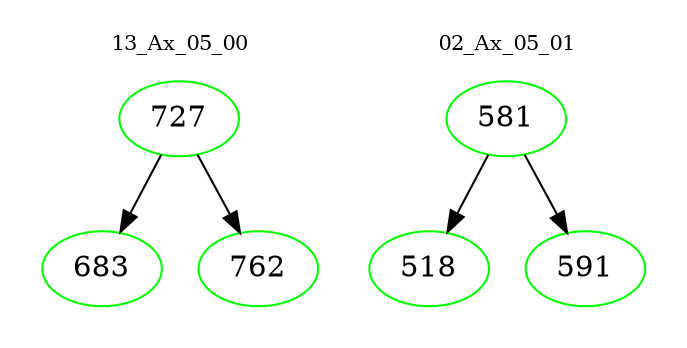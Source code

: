 digraph{
subgraph cluster_0 {
color = white
label = "13_Ax_05_00";
fontsize=10;
T0_727 [label="727", color="green"]
T0_727 -> T0_683 [color="black"]
T0_683 [label="683", color="green"]
T0_727 -> T0_762 [color="black"]
T0_762 [label="762", color="green"]
}
subgraph cluster_1 {
color = white
label = "02_Ax_05_01";
fontsize=10;
T1_581 [label="581", color="green"]
T1_581 -> T1_518 [color="black"]
T1_518 [label="518", color="green"]
T1_581 -> T1_591 [color="black"]
T1_591 [label="591", color="green"]
}
}
